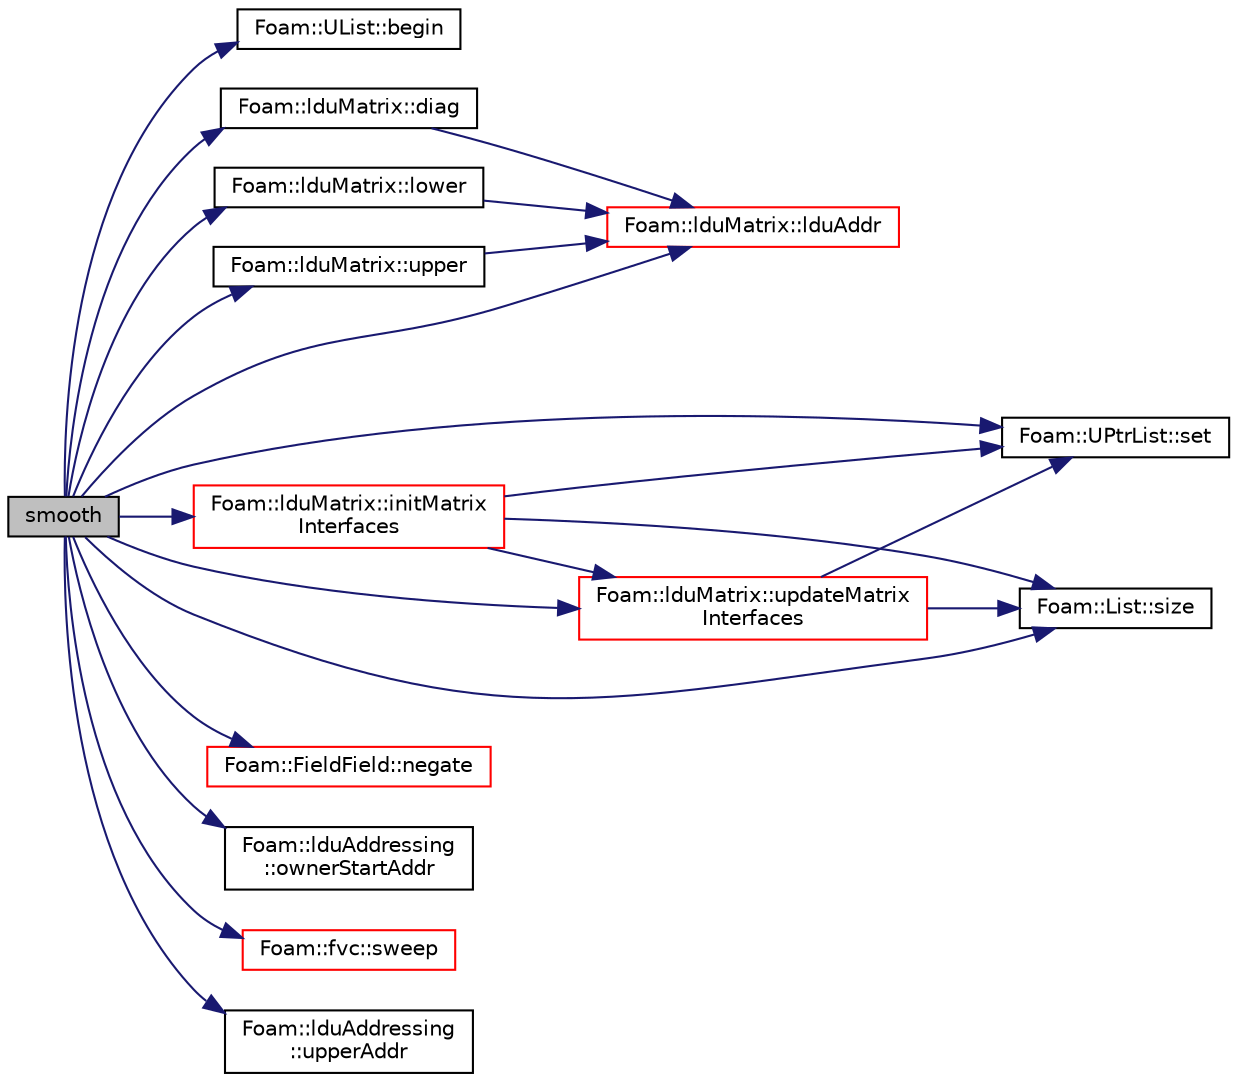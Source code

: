 digraph "smooth"
{
  bgcolor="transparent";
  edge [fontname="Helvetica",fontsize="10",labelfontname="Helvetica",labelfontsize="10"];
  node [fontname="Helvetica",fontsize="10",shape=record];
  rankdir="LR";
  Node1 [label="smooth",height=0.2,width=0.4,color="black", fillcolor="grey75", style="filled", fontcolor="black"];
  Node1 -> Node2 [color="midnightblue",fontsize="10",style="solid",fontname="Helvetica"];
  Node2 [label="Foam::UList::begin",height=0.2,width=0.4,color="black",URL="$a02831.html#a8a0643ef7f391465066f7f07d45ce934",tooltip="Return an iterator to begin traversing the UList. "];
  Node1 -> Node3 [color="midnightblue",fontsize="10",style="solid",fontname="Helvetica"];
  Node3 [label="Foam::lduMatrix::diag",height=0.2,width=0.4,color="black",URL="$a01306.html#a9140aaa9630c2cba2fe28369a649f2f0"];
  Node3 -> Node4 [color="midnightblue",fontsize="10",style="solid",fontname="Helvetica"];
  Node4 [label="Foam::lduMatrix::lduAddr",height=0.2,width=0.4,color="red",URL="$a01306.html#a4d0ef83ad6199d0b94d565de54a9eae5",tooltip="Return the LDU addressing. "];
  Node1 -> Node5 [color="midnightblue",fontsize="10",style="solid",fontname="Helvetica"];
  Node5 [label="Foam::lduMatrix::initMatrix\lInterfaces",height=0.2,width=0.4,color="red",URL="$a01306.html#a2ad83869ca7c1993c7feb895fdb04f0d",tooltip="Initialise the update of interfaced interfaces. "];
  Node5 -> Node6 [color="midnightblue",fontsize="10",style="solid",fontname="Helvetica"];
  Node6 [label="Foam::UPtrList::set",height=0.2,width=0.4,color="black",URL="$a02864.html#affa9210cfaa91a145f3a9618d4ef3baf",tooltip="Is element set. "];
  Node5 -> Node7 [color="midnightblue",fontsize="10",style="solid",fontname="Helvetica"];
  Node7 [label="Foam::List::size",height=0.2,width=0.4,color="black",URL="$a01391.html#a8a5f6fa29bd4b500caf186f60245b384",tooltip="Override size to be inconsistent with allocated storage. "];
  Node5 -> Node8 [color="midnightblue",fontsize="10",style="solid",fontname="Helvetica"];
  Node8 [label="Foam::lduMatrix::updateMatrix\lInterfaces",height=0.2,width=0.4,color="red",URL="$a01306.html#aa423ed49a5c32e780504798e57e4c3d6",tooltip="Update interfaced interfaces for matrix operations. "];
  Node8 -> Node6 [color="midnightblue",fontsize="10",style="solid",fontname="Helvetica"];
  Node8 -> Node7 [color="midnightblue",fontsize="10",style="solid",fontname="Helvetica"];
  Node1 -> Node4 [color="midnightblue",fontsize="10",style="solid",fontname="Helvetica"];
  Node1 -> Node9 [color="midnightblue",fontsize="10",style="solid",fontname="Helvetica"];
  Node9 [label="Foam::lduMatrix::lower",height=0.2,width=0.4,color="black",URL="$a01306.html#a734a4ef740d3c42f77537ecea178a161"];
  Node9 -> Node4 [color="midnightblue",fontsize="10",style="solid",fontname="Helvetica"];
  Node1 -> Node10 [color="midnightblue",fontsize="10",style="solid",fontname="Helvetica"];
  Node10 [label="Foam::FieldField::negate",height=0.2,width=0.4,color="red",URL="$a00772.html#abcdb1512395327f8236a4f4a4d4ff648",tooltip="Negate this field. "];
  Node1 -> Node11 [color="midnightblue",fontsize="10",style="solid",fontname="Helvetica"];
  Node11 [label="Foam::lduAddressing\l::ownerStartAddr",height=0.2,width=0.4,color="black",URL="$a01301.html#a78f753eeb016d1137aebf17931dcbcc0",tooltip="Return owner start addressing. "];
  Node1 -> Node6 [color="midnightblue",fontsize="10",style="solid",fontname="Helvetica"];
  Node1 -> Node7 [color="midnightblue",fontsize="10",style="solid",fontname="Helvetica"];
  Node1 -> Node12 [color="midnightblue",fontsize="10",style="solid",fontname="Helvetica"];
  Node12 [label="Foam::fvc::sweep",height=0.2,width=0.4,color="red",URL="$a11009.html#a0ba98d69297b54282b0a15e74ec2ec67"];
  Node1 -> Node8 [color="midnightblue",fontsize="10",style="solid",fontname="Helvetica"];
  Node1 -> Node13 [color="midnightblue",fontsize="10",style="solid",fontname="Helvetica"];
  Node13 [label="Foam::lduMatrix::upper",height=0.2,width=0.4,color="black",URL="$a01306.html#a11672a767f497e24dce3ff31da13d9d0"];
  Node13 -> Node4 [color="midnightblue",fontsize="10",style="solid",fontname="Helvetica"];
  Node1 -> Node14 [color="midnightblue",fontsize="10",style="solid",fontname="Helvetica"];
  Node14 [label="Foam::lduAddressing\l::upperAddr",height=0.2,width=0.4,color="black",URL="$a01301.html#ae0eccad377069f19cbad2b04b06a21b0",tooltip="Return upper addressing. "];
}
